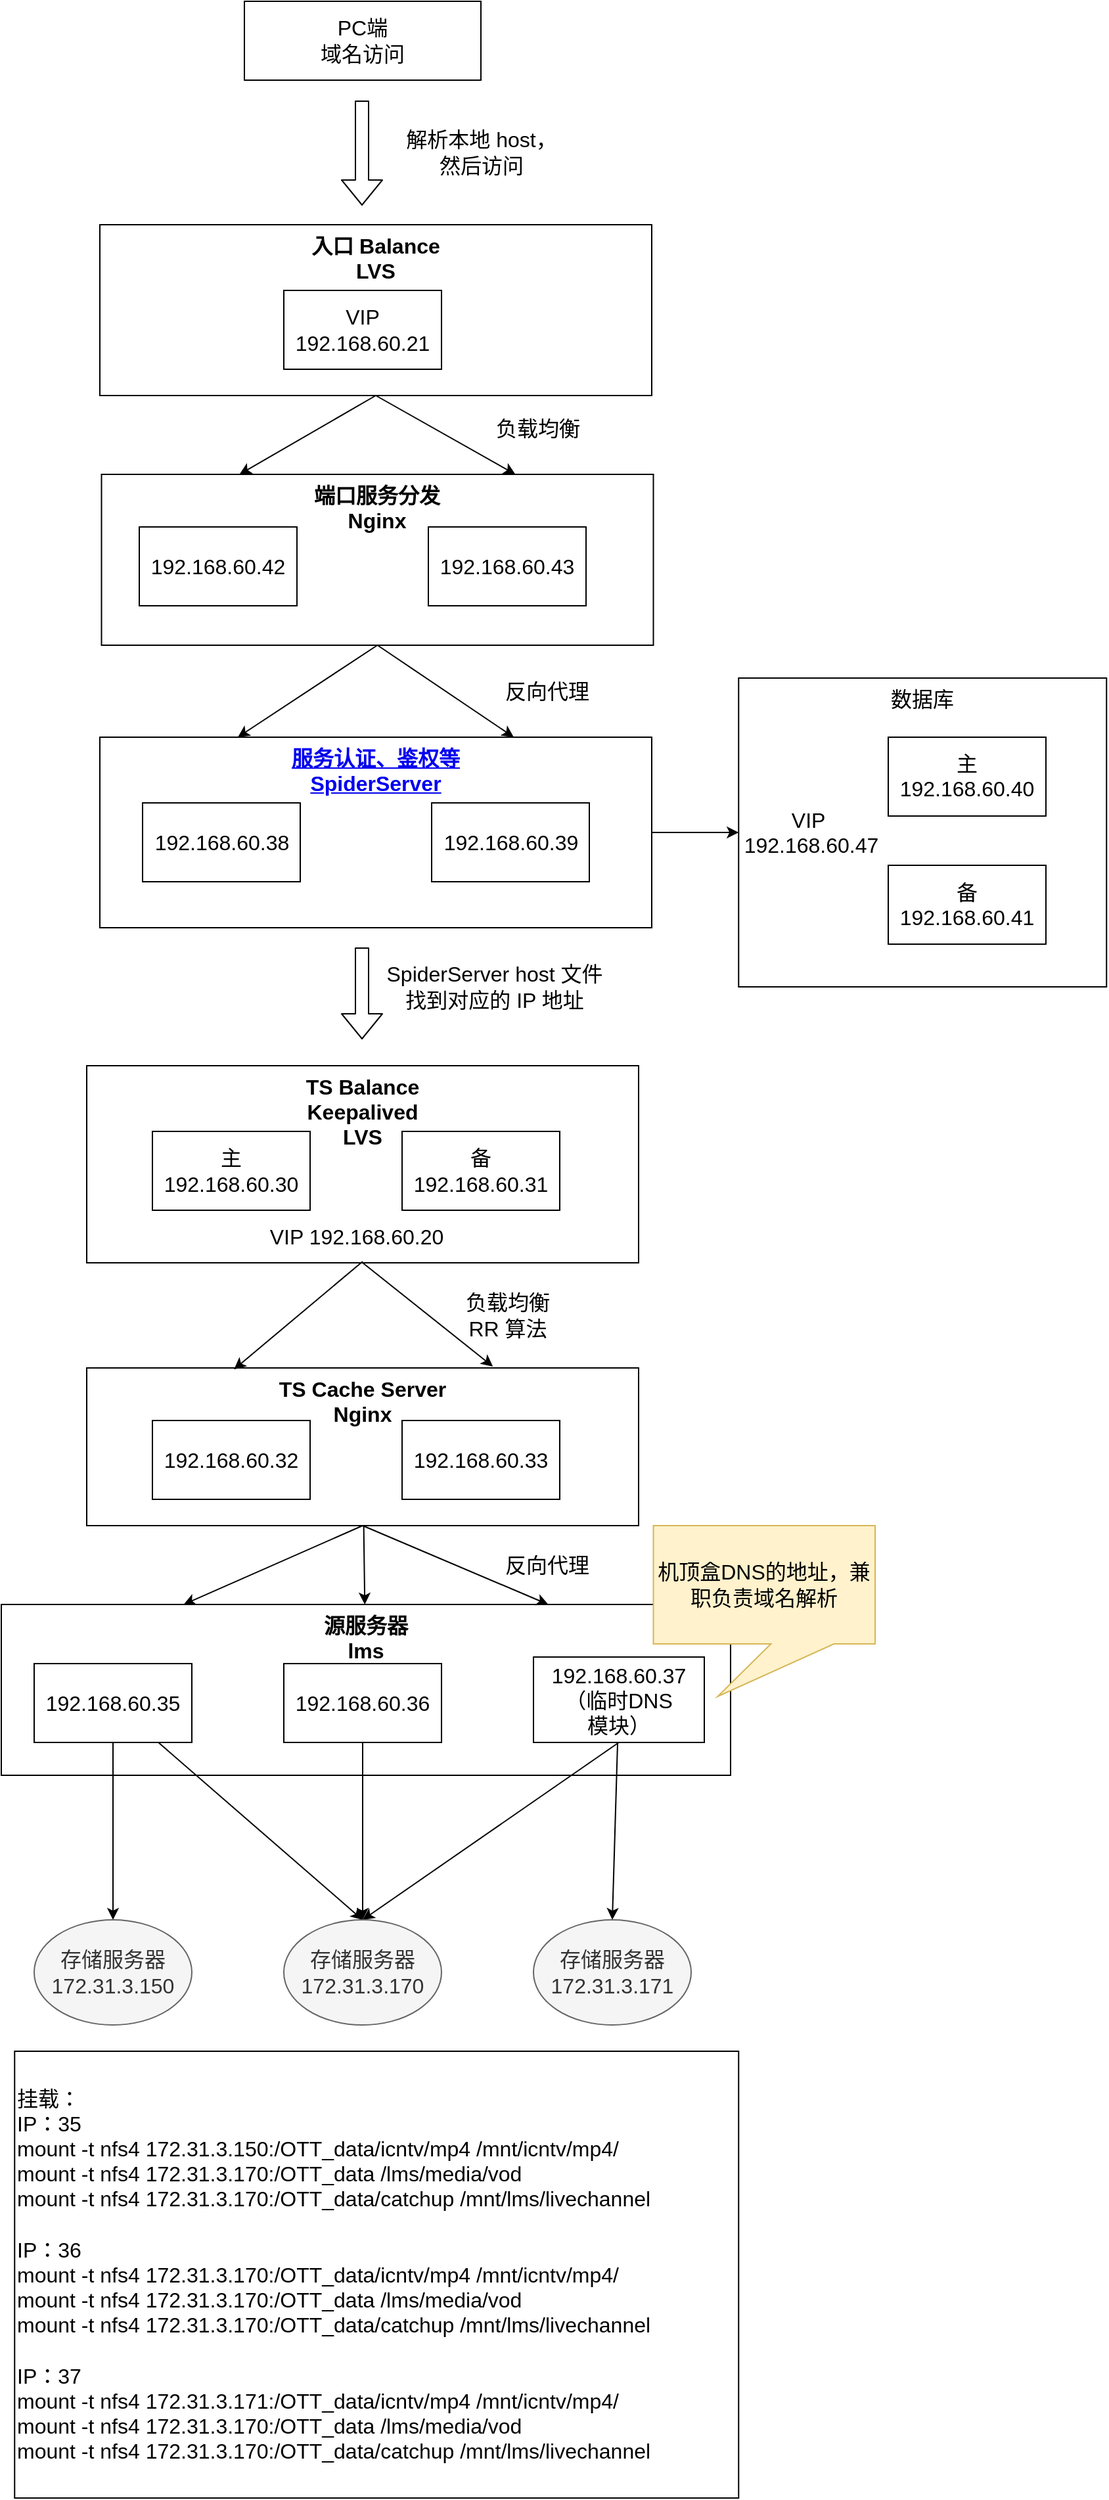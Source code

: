 <mxfile version="14.4.2" type="github">
  <diagram id="8YcqIfKOJtz9LTvwkZPz" name="第 1 页">
    <mxGraphModel dx="1102" dy="1751" grid="1" gridSize="10" guides="1" tooltips="1" connect="1" arrows="1" fold="1" page="1" pageScale="1" pageWidth="827" pageHeight="1169" math="0" shadow="0">
      <root>
        <mxCell id="0" />
        <mxCell id="1" parent="0" />
        <mxCell id="Vli8Tv3BmSBitWUGqj1g-64" value="数据库" style="rounded=0;whiteSpace=wrap;html=1;fontSize=16;align=center;verticalAlign=top;" vertex="1" parent="1">
          <mxGeometry x="676.13" y="-145" width="280" height="235" as="geometry" />
        </mxCell>
        <mxCell id="Vli8Tv3BmSBitWUGqj1g-13" value="&lt;b style=&quot;font-size: 16px;&quot;&gt;源服务器 &lt;br style=&quot;font-size: 16px;&quot;&gt;lms&lt;/b&gt;" style="rounded=0;whiteSpace=wrap;html=1;fontSize=16;verticalAlign=top;" vertex="1" parent="1">
          <mxGeometry x="115" y="560" width="555" height="130" as="geometry" />
        </mxCell>
        <mxCell id="Vli8Tv3BmSBitWUGqj1g-14" style="edgeStyle=none;rounded=0;orthogonalLoop=1;jettySize=auto;html=1;entryX=0.25;entryY=0;entryDx=0;entryDy=0;fontSize=16;exitX=0.5;exitY=1;exitDx=0;exitDy=0;" edge="1" parent="1" source="Vli8Tv3BmSBitWUGqj1g-7" target="Vli8Tv3BmSBitWUGqj1g-13">
          <mxGeometry relative="1" as="geometry" />
        </mxCell>
        <mxCell id="Vli8Tv3BmSBitWUGqj1g-15" style="edgeStyle=none;rounded=0;orthogonalLoop=1;jettySize=auto;html=1;fontSize=16;" edge="1" parent="1" source="Vli8Tv3BmSBitWUGqj1g-7" target="Vli8Tv3BmSBitWUGqj1g-13">
          <mxGeometry relative="1" as="geometry" />
        </mxCell>
        <mxCell id="Vli8Tv3BmSBitWUGqj1g-16" style="edgeStyle=none;rounded=0;orthogonalLoop=1;jettySize=auto;html=1;entryX=0.75;entryY=0;entryDx=0;entryDy=0;fontSize=16;exitX=0.5;exitY=1;exitDx=0;exitDy=0;" edge="1" parent="1" source="Vli8Tv3BmSBitWUGqj1g-7" target="Vli8Tv3BmSBitWUGqj1g-13">
          <mxGeometry relative="1" as="geometry" />
        </mxCell>
        <mxCell id="Vli8Tv3BmSBitWUGqj1g-7" value="TS Cache Server&lt;br style=&quot;font-size: 16px;&quot;&gt;Nginx" style="rounded=0;whiteSpace=wrap;html=1;fontSize=16;verticalAlign=top;fontStyle=1" vertex="1" parent="1">
          <mxGeometry x="180" y="380" width="420" height="120" as="geometry" />
        </mxCell>
        <mxCell id="Vli8Tv3BmSBitWUGqj1g-3" value="&lt;b style=&quot;font-size: 16px;&quot;&gt;TS Balance&lt;br style=&quot;font-size: 16px;&quot;&gt;Keepalived&lt;br style=&quot;font-size: 16px;&quot;&gt;LVS&lt;/b&gt;" style="rounded=0;whiteSpace=wrap;html=1;fontSize=16;verticalAlign=top;" vertex="1" parent="1">
          <mxGeometry x="180" y="150" width="420" height="150" as="geometry" />
        </mxCell>
        <mxCell id="Vli8Tv3BmSBitWUGqj1g-1" value="主&lt;br style=&quot;font-size: 16px&quot;&gt;192.168.60.30" style="rounded=0;whiteSpace=wrap;html=1;fontSize=16;" vertex="1" parent="1">
          <mxGeometry x="230" y="200" width="120" height="60" as="geometry" />
        </mxCell>
        <mxCell id="Vli8Tv3BmSBitWUGqj1g-2" value="备&lt;br style=&quot;font-size: 16px&quot;&gt;192.168.60.31" style="rounded=0;whiteSpace=wrap;html=1;fontSize=16;" vertex="1" parent="1">
          <mxGeometry x="420" y="200" width="120" height="60" as="geometry" />
        </mxCell>
        <mxCell id="Vli8Tv3BmSBitWUGqj1g-8" style="rounded=0;orthogonalLoop=1;jettySize=auto;html=1;entryX=0.267;entryY=0.009;entryDx=0;entryDy=0;fontSize=16;entryPerimeter=0;" edge="1" parent="1" target="Vli8Tv3BmSBitWUGqj1g-7">
          <mxGeometry relative="1" as="geometry">
            <mxPoint x="390" y="299" as="sourcePoint" />
          </mxGeometry>
        </mxCell>
        <mxCell id="Vli8Tv3BmSBitWUGqj1g-9" style="edgeStyle=none;rounded=0;orthogonalLoop=1;jettySize=auto;html=1;entryX=0.736;entryY=-0.009;entryDx=0;entryDy=0;fontSize=16;exitX=0.5;exitY=1;exitDx=0;exitDy=0;entryPerimeter=0;" edge="1" parent="1" source="Vli8Tv3BmSBitWUGqj1g-3" target="Vli8Tv3BmSBitWUGqj1g-7">
          <mxGeometry relative="1" as="geometry" />
        </mxCell>
        <mxCell id="Vli8Tv3BmSBitWUGqj1g-4" value="VIP 192.168.60.20" style="text;html=1;align=center;verticalAlign=middle;resizable=0;points=[];autosize=1;fontSize=16;" vertex="1" parent="1">
          <mxGeometry x="310" y="270" width="150" height="20" as="geometry" />
        </mxCell>
        <mxCell id="Vli8Tv3BmSBitWUGqj1g-5" value="192.168.60.32" style="rounded=0;whiteSpace=wrap;html=1;fontSize=16;" vertex="1" parent="1">
          <mxGeometry x="230" y="420" width="120" height="60" as="geometry" />
        </mxCell>
        <mxCell id="Vli8Tv3BmSBitWUGqj1g-6" value="192.168.60.33" style="rounded=0;whiteSpace=wrap;html=1;fontSize=16;" vertex="1" parent="1">
          <mxGeometry x="420" y="420" width="120" height="60" as="geometry" />
        </mxCell>
        <mxCell id="Vli8Tv3BmSBitWUGqj1g-22" value="" style="edgeStyle=none;rounded=0;orthogonalLoop=1;jettySize=auto;html=1;entryX=0.5;entryY=0;entryDx=0;entryDy=0;fontSize=16;" edge="1" parent="1" source="Vli8Tv3BmSBitWUGqj1g-10" target="Vli8Tv3BmSBitWUGqj1g-19">
          <mxGeometry x="0.111" relative="1" as="geometry">
            <mxPoint as="offset" />
          </mxGeometry>
        </mxCell>
        <mxCell id="Vli8Tv3BmSBitWUGqj1g-24" style="edgeStyle=none;rounded=0;orthogonalLoop=1;jettySize=auto;html=1;entryX=0.5;entryY=0;entryDx=0;entryDy=0;fontSize=16;" edge="1" parent="1" source="Vli8Tv3BmSBitWUGqj1g-10" target="Vli8Tv3BmSBitWUGqj1g-20">
          <mxGeometry relative="1" as="geometry" />
        </mxCell>
        <mxCell id="Vli8Tv3BmSBitWUGqj1g-10" value="192.168.60.35" style="rounded=0;whiteSpace=wrap;html=1;fontSize=16;" vertex="1" parent="1">
          <mxGeometry x="140" y="605" width="120" height="60" as="geometry" />
        </mxCell>
        <mxCell id="Vli8Tv3BmSBitWUGqj1g-25" style="edgeStyle=none;rounded=0;orthogonalLoop=1;jettySize=auto;html=1;fontSize=16;" edge="1" parent="1" source="Vli8Tv3BmSBitWUGqj1g-11" target="Vli8Tv3BmSBitWUGqj1g-20">
          <mxGeometry relative="1" as="geometry" />
        </mxCell>
        <mxCell id="Vli8Tv3BmSBitWUGqj1g-11" value="192.168.60.36" style="rounded=0;whiteSpace=wrap;html=1;fontSize=16;" vertex="1" parent="1">
          <mxGeometry x="330" y="605" width="120" height="60" as="geometry" />
        </mxCell>
        <mxCell id="Vli8Tv3BmSBitWUGqj1g-26" style="edgeStyle=none;rounded=0;orthogonalLoop=1;jettySize=auto;html=1;entryX=0.5;entryY=0;entryDx=0;entryDy=0;fontSize=16;exitX=0.5;exitY=1;exitDx=0;exitDy=0;" edge="1" parent="1" source="Vli8Tv3BmSBitWUGqj1g-12" target="Vli8Tv3BmSBitWUGqj1g-20">
          <mxGeometry relative="1" as="geometry" />
        </mxCell>
        <mxCell id="Vli8Tv3BmSBitWUGqj1g-27" style="edgeStyle=none;rounded=0;orthogonalLoop=1;jettySize=auto;html=1;entryX=0.5;entryY=0;entryDx=0;entryDy=0;fontSize=16;" edge="1" parent="1" source="Vli8Tv3BmSBitWUGqj1g-12" target="Vli8Tv3BmSBitWUGqj1g-21">
          <mxGeometry relative="1" as="geometry" />
        </mxCell>
        <mxCell id="Vli8Tv3BmSBitWUGqj1g-12" value="192.168.60.37&lt;br style=&quot;font-size: 16px;&quot;&gt;（&lt;span style=&quot;font-size: 16px; line-height: 115%;&quot;&gt;临时&lt;/span&gt;&lt;span lang=&quot;EN-US&quot; style=&quot;font-size: 16px; line-height: 115%; font-family: calibri, sans-serif;&quot;&gt;DNS&lt;/span&gt;&lt;span style=&quot;font-size: 16px; line-height: 115%;&quot;&gt;模块）&lt;/span&gt;" style="rounded=0;whiteSpace=wrap;html=1;fontSize=16;" vertex="1" parent="1">
          <mxGeometry x="520" y="600" width="130" height="65" as="geometry" />
        </mxCell>
        <mxCell id="Vli8Tv3BmSBitWUGqj1g-17" value="负载均衡&lt;br style=&quot;font-size: 16px;&quot;&gt;RR 算法" style="text;html=1;align=center;verticalAlign=middle;resizable=0;points=[];autosize=1;fontSize=16;" vertex="1" parent="1">
          <mxGeometry x="460" y="320" width="80" height="40" as="geometry" />
        </mxCell>
        <mxCell id="Vli8Tv3BmSBitWUGqj1g-18" value="反向代理" style="text;html=1;align=center;verticalAlign=middle;resizable=0;points=[];autosize=1;fontSize=16;" vertex="1" parent="1">
          <mxGeometry x="490" y="520" width="80" height="20" as="geometry" />
        </mxCell>
        <mxCell id="Vli8Tv3BmSBitWUGqj1g-19" value="存储服务器&lt;br style=&quot;font-size: 16px;&quot;&gt;172.31.3.150" style="ellipse;whiteSpace=wrap;html=1;fontSize=16;fillColor=#f5f5f5;strokeColor=#666666;fontColor=#333333;" vertex="1" parent="1">
          <mxGeometry x="140" y="800" width="120" height="80" as="geometry" />
        </mxCell>
        <mxCell id="Vli8Tv3BmSBitWUGqj1g-20" value="存储服务器&lt;br style=&quot;font-size: 16px;&quot;&gt;172.31.3.170" style="ellipse;whiteSpace=wrap;html=1;fontSize=16;fillColor=#f5f5f5;strokeColor=#666666;fontColor=#333333;" vertex="1" parent="1">
          <mxGeometry x="330" y="800" width="120" height="80" as="geometry" />
        </mxCell>
        <mxCell id="Vli8Tv3BmSBitWUGqj1g-21" value="存储服务器&lt;br style=&quot;font-size: 16px;&quot;&gt;172.31.3.171" style="ellipse;whiteSpace=wrap;html=1;fontSize=16;fillColor=#f5f5f5;strokeColor=#666666;fontColor=#333333;" vertex="1" parent="1">
          <mxGeometry x="520" y="800" width="120" height="80" as="geometry" />
        </mxCell>
        <mxCell id="Vli8Tv3BmSBitWUGqj1g-28" value="&lt;div style=&quot;font-size: 16px&quot;&gt;&lt;font style=&quot;font-size: 16px&quot;&gt;挂载：&lt;/font&gt;&lt;/div&gt;&lt;div style=&quot;font-size: 16px&quot;&gt;&lt;font style=&quot;font-size: 16px&quot;&gt;IP：35&lt;/font&gt;&lt;/div&gt;&lt;div style=&quot;font-size: 16px&quot;&gt;&lt;font style=&quot;font-size: 16px&quot;&gt;mount -t nfs4 172.31.3.150:/OTT_data/icntv/mp4 /mnt/icntv/mp4/&lt;/font&gt;&lt;/div&gt;&lt;div style=&quot;font-size: 16px&quot;&gt;&lt;div style=&quot;font-size: 16px;&quot;&gt;&lt;font style=&quot;font-size: 16px&quot;&gt;mount -t nfs4 172.31.3.170:/OTT_data /lms/media/vod&lt;/font&gt;&lt;/div&gt;&lt;div style=&quot;font-size: 16px;&quot;&gt;&lt;font style=&quot;font-size: 16px&quot;&gt;mount -t nfs4 172.31.3.170:/OTT_data/catchup /mnt/lms/livechannel&lt;/font&gt;&lt;/div&gt;&lt;/div&gt;&lt;div style=&quot;font-size: 16px&quot;&gt;&lt;font style=&quot;font-size: 16px&quot;&gt;&lt;br style=&quot;font-size: 16px;&quot;&gt;&lt;/font&gt;&lt;/div&gt;&lt;div style=&quot;font-size: 16px&quot;&gt;&lt;font style=&quot;font-size: 16px&quot;&gt;IP：36&lt;/font&gt;&lt;/div&gt;&lt;div style=&quot;font-size: 16px&quot;&gt;&lt;font style=&quot;font-size: 16px&quot;&gt;mount -t nfs4 172.31.3.170:/OTT_data/icntv/mp4 /mnt/icntv/mp4/&lt;/font&gt;&lt;/div&gt;&lt;div style=&quot;font-size: 16px&quot;&gt;&lt;div style=&quot;font-size: 16px;&quot;&gt;&lt;font style=&quot;font-size: 16px&quot;&gt;mount -t nfs4 172.31.3.170:/OTT_data /lms/media/vod&lt;/font&gt;&lt;/div&gt;&lt;div style=&quot;font-size: 16px;&quot;&gt;&lt;font style=&quot;font-size: 16px&quot;&gt;mount -t nfs4 172.31.3.170:/OTT_data/catchup /mnt/lms/livechannel&lt;/font&gt;&lt;/div&gt;&lt;/div&gt;&lt;div style=&quot;font-size: 16px&quot;&gt;&lt;font style=&quot;font-size: 16px&quot;&gt;&lt;br style=&quot;font-size: 16px;&quot;&gt;&lt;/font&gt;&lt;/div&gt;&lt;div style=&quot;font-size: 16px&quot;&gt;&lt;font style=&quot;font-size: 16px&quot;&gt;IP：37&lt;/font&gt;&lt;/div&gt;&lt;div style=&quot;font-size: 16px&quot;&gt;&lt;font style=&quot;font-size: 16px&quot;&gt;mount -t nfs4 172.31.3.171:/OTT_data/icntv/mp4 /mnt/icntv/mp4/&lt;/font&gt;&lt;/div&gt;&lt;div style=&quot;font-size: 16px&quot;&gt;&lt;div style=&quot;font-size: 16px;&quot;&gt;&lt;font style=&quot;font-size: 16px&quot;&gt;mount -t nfs4 172.31.3.170:/OTT_data /lms/media/vod&lt;/font&gt;&lt;/div&gt;&lt;div style=&quot;font-size: 16px;&quot;&gt;&lt;font style=&quot;font-size: 16px&quot;&gt;mount -t nfs4 172.31.3.170:/OTT_data/catchup /mnt/lms/livechannel&lt;/font&gt;&lt;/div&gt;&lt;/div&gt;" style="rounded=0;whiteSpace=wrap;html=1;fontSize=16;align=left;" vertex="1" parent="1">
          <mxGeometry x="125.13" y="900" width="551" height="340" as="geometry" />
        </mxCell>
        <mxCell id="Vli8Tv3BmSBitWUGqj1g-46" style="edgeStyle=none;rounded=0;orthogonalLoop=1;jettySize=auto;html=1;entryX=0.25;entryY=0;entryDx=0;entryDy=0;fontSize=16;exitX=0.5;exitY=1;exitDx=0;exitDy=0;" edge="1" parent="1" source="Vli8Tv3BmSBitWUGqj1g-29" target="Vli8Tv3BmSBitWUGqj1g-41">
          <mxGeometry relative="1" as="geometry" />
        </mxCell>
        <mxCell id="Vli8Tv3BmSBitWUGqj1g-29" value="&lt;b style=&quot;font-size: 16px;&quot;&gt;入口 Balance&lt;br style=&quot;font-size: 16px;&quot;&gt;LVS&lt;br style=&quot;font-size: 16px;&quot;&gt;&lt;br style=&quot;font-size: 16px;&quot;&gt;&lt;/b&gt;" style="rounded=0;whiteSpace=wrap;html=1;fontSize=16;verticalAlign=top;" vertex="1" parent="1">
          <mxGeometry x="190" y="-490" width="420" height="130" as="geometry" />
        </mxCell>
        <mxCell id="Vli8Tv3BmSBitWUGqj1g-47" style="edgeStyle=none;rounded=0;orthogonalLoop=1;jettySize=auto;html=1;entryX=0.75;entryY=0;entryDx=0;entryDy=0;fontSize=16;exitX=0.5;exitY=1;exitDx=0;exitDy=0;" edge="1" parent="1" source="Vli8Tv3BmSBitWUGqj1g-29" target="Vli8Tv3BmSBitWUGqj1g-41">
          <mxGeometry relative="1" as="geometry" />
        </mxCell>
        <mxCell id="Vli8Tv3BmSBitWUGqj1g-30" value="VIP &lt;br style=&quot;font-size: 16px;&quot;&gt;192.168.60.21" style="rounded=0;whiteSpace=wrap;html=1;fontSize=16;" vertex="1" parent="1">
          <mxGeometry x="330" y="-440" width="120" height="60" as="geometry" />
        </mxCell>
        <mxCell id="Vli8Tv3BmSBitWUGqj1g-53" style="edgeStyle=none;rounded=0;orthogonalLoop=1;jettySize=auto;html=1;entryX=0.25;entryY=0;entryDx=0;entryDy=0;fontSize=16;exitX=0.5;exitY=1;exitDx=0;exitDy=0;" edge="1" parent="1" source="Vli8Tv3BmSBitWUGqj1g-41" target="Vli8Tv3BmSBitWUGqj1g-48">
          <mxGeometry relative="1" as="geometry" />
        </mxCell>
        <mxCell id="Vli8Tv3BmSBitWUGqj1g-54" style="edgeStyle=none;rounded=0;orthogonalLoop=1;jettySize=auto;html=1;entryX=0.75;entryY=0;entryDx=0;entryDy=0;fontSize=16;exitX=0.5;exitY=1;exitDx=0;exitDy=0;" edge="1" parent="1" source="Vli8Tv3BmSBitWUGqj1g-41" target="Vli8Tv3BmSBitWUGqj1g-48">
          <mxGeometry relative="1" as="geometry" />
        </mxCell>
        <mxCell id="Vli8Tv3BmSBitWUGqj1g-41" value="&lt;b style=&quot;font-size: 16px;&quot;&gt;端口服务分发&lt;br style=&quot;font-size: 16px;&quot;&gt;Nginx&lt;/b&gt;" style="rounded=0;whiteSpace=wrap;html=1;fontSize=16;verticalAlign=top;" vertex="1" parent="1">
          <mxGeometry x="191.25" y="-300" width="420" height="130" as="geometry" />
        </mxCell>
        <mxCell id="Vli8Tv3BmSBitWUGqj1g-42" value="192.168.60.42" style="rounded=0;whiteSpace=wrap;html=1;fontSize=16;" vertex="1" parent="1">
          <mxGeometry x="220" y="-260" width="120" height="60" as="geometry" />
        </mxCell>
        <mxCell id="Vli8Tv3BmSBitWUGqj1g-43" value="192.168.60.43" style="rounded=0;whiteSpace=wrap;html=1;fontSize=16;" vertex="1" parent="1">
          <mxGeometry x="440" y="-260" width="120" height="60" as="geometry" />
        </mxCell>
        <mxCell id="Vli8Tv3BmSBitWUGqj1g-66" style="edgeStyle=none;rounded=0;orthogonalLoop=1;jettySize=auto;html=1;fontSize=16;" edge="1" parent="1" source="Vli8Tv3BmSBitWUGqj1g-48" target="Vli8Tv3BmSBitWUGqj1g-65">
          <mxGeometry relative="1" as="geometry" />
        </mxCell>
        <mxCell id="Vli8Tv3BmSBitWUGqj1g-48" value="&lt;a name=&quot;_GoBack&quot; style=&quot;font-size: 16px;&quot;&gt;&lt;span lang=&quot;EN-US&quot; style=&quot;font-size: 16px; line-height: 115%; font-family: calibri, sans-serif;&quot;&gt;&lt;b style=&quot;font-size: 16px;&quot;&gt;服务认证、鉴权等&lt;br style=&quot;font-size: 16px;&quot;&gt;SpiderServer&lt;/b&gt;&lt;/span&gt;&lt;/a&gt;" style="rounded=0;whiteSpace=wrap;html=1;fontSize=16;verticalAlign=top;" vertex="1" parent="1">
          <mxGeometry x="190" y="-100" width="420" height="145" as="geometry" />
        </mxCell>
        <mxCell id="Vli8Tv3BmSBitWUGqj1g-49" value="192.168.60.38" style="rounded=0;whiteSpace=wrap;html=1;fontSize=16;" vertex="1" parent="1">
          <mxGeometry x="222.5" y="-50" width="120" height="60" as="geometry" />
        </mxCell>
        <mxCell id="Vli8Tv3BmSBitWUGqj1g-50" value="192.168.60.39" style="rounded=0;whiteSpace=wrap;html=1;fontSize=16;" vertex="1" parent="1">
          <mxGeometry x="442.5" y="-50" width="120" height="60" as="geometry" />
        </mxCell>
        <mxCell id="Vli8Tv3BmSBitWUGqj1g-51" value="" style="shape=flexArrow;endArrow=classic;html=1;fontSize=16;" edge="1" parent="1">
          <mxGeometry width="50" height="50" relative="1" as="geometry">
            <mxPoint x="389.5" y="60" as="sourcePoint" />
            <mxPoint x="389.5" y="130" as="targetPoint" />
          </mxGeometry>
        </mxCell>
        <mxCell id="Vli8Tv3BmSBitWUGqj1g-52" value="SpiderServer host 文件&lt;br style=&quot;font-size: 16px&quot;&gt;找到对应的 IP 地址" style="text;html=1;align=center;verticalAlign=middle;resizable=0;points=[];autosize=1;fontSize=16;" vertex="1" parent="1">
          <mxGeometry x="400" y="70" width="180" height="40" as="geometry" />
        </mxCell>
        <mxCell id="Vli8Tv3BmSBitWUGqj1g-55" value="反向代理" style="text;html=1;align=center;verticalAlign=middle;resizable=0;points=[];autosize=1;fontSize=16;" vertex="1" parent="1">
          <mxGeometry x="490" y="-145" width="80" height="20" as="geometry" />
        </mxCell>
        <mxCell id="Vli8Tv3BmSBitWUGqj1g-56" value="负载均衡" style="text;html=1;align=center;verticalAlign=middle;resizable=0;points=[];autosize=1;fontSize=16;" vertex="1" parent="1">
          <mxGeometry x="482.5" y="-345" width="80" height="20" as="geometry" />
        </mxCell>
        <mxCell id="Vli8Tv3BmSBitWUGqj1g-58" value="PC端&lt;br&gt;域名访问" style="rounded=0;whiteSpace=wrap;html=1;fontSize=16;align=center;" vertex="1" parent="1">
          <mxGeometry x="300" y="-660" width="180" height="60" as="geometry" />
        </mxCell>
        <mxCell id="Vli8Tv3BmSBitWUGqj1g-59" value="" style="shape=flexArrow;endArrow=classic;html=1;fontSize=16;" edge="1" parent="1">
          <mxGeometry width="50" height="50" relative="1" as="geometry">
            <mxPoint x="389.5" y="-584.5" as="sourcePoint" />
            <mxPoint x="389.5" y="-504.5" as="targetPoint" />
          </mxGeometry>
        </mxCell>
        <mxCell id="Vli8Tv3BmSBitWUGqj1g-60" value="解析本地 host，&lt;br style=&quot;font-size: 16px;&quot;&gt;然后访问" style="text;html=1;align=center;verticalAlign=middle;resizable=0;points=[];autosize=1;fontSize=16;" vertex="1" parent="1">
          <mxGeometry x="415" y="-565" width="130" height="40" as="geometry" />
        </mxCell>
        <mxCell id="Vli8Tv3BmSBitWUGqj1g-61" value="机顶盒DNS的地址，兼职负责域名解析" style="shape=callout;whiteSpace=wrap;html=1;perimeter=calloutPerimeter;fontSize=16;align=center;position2=0.29;size=40;position=0.53;base=48;fillColor=#fff2cc;strokeColor=#d6b656;" vertex="1" parent="1">
          <mxGeometry x="611.25" y="500" width="168.75" height="130" as="geometry" />
        </mxCell>
        <mxCell id="Vli8Tv3BmSBitWUGqj1g-62" value="主&lt;br style=&quot;font-size: 16px;&quot;&gt;&lt;span lang=&quot;EN-US&quot; style=&quot;font-size: 16px; line-height: 115%; font-family: calibri, sans-serif;&quot;&gt;192.168.60.40&lt;/span&gt;" style="rounded=0;whiteSpace=wrap;html=1;fontSize=16;align=center;" vertex="1" parent="1">
          <mxGeometry x="790" y="-100" width="120" height="60" as="geometry" />
        </mxCell>
        <mxCell id="Vli8Tv3BmSBitWUGqj1g-63" value="备&lt;br style=&quot;font-size: 16px;&quot;&gt;&lt;span lang=&quot;EN-US&quot; style=&quot;font-size: 16px; line-height: 115%; font-family: calibri, sans-serif;&quot;&gt;192.168.60.41&lt;/span&gt;" style="rounded=0;whiteSpace=wrap;html=1;fontSize=16;align=center;" vertex="1" parent="1">
          <mxGeometry x="790" y="-2.5" width="120" height="60" as="geometry" />
        </mxCell>
        <mxCell id="Vli8Tv3BmSBitWUGqj1g-65" value="VIP&amp;nbsp;&lt;br&gt;&lt;span lang=&quot;EN-US&quot; style=&quot;font-size: 16px ; line-height: 115% ; font-family: &amp;#34;calibri&amp;#34; , sans-serif&quot;&gt;192.168.60.47&lt;/span&gt;" style="text;html=1;align=center;verticalAlign=middle;resizable=0;points=[];autosize=1;fontSize=16;" vertex="1" parent="1">
          <mxGeometry x="676.13" y="-47.5" width="110" height="40" as="geometry" />
        </mxCell>
      </root>
    </mxGraphModel>
  </diagram>
</mxfile>
